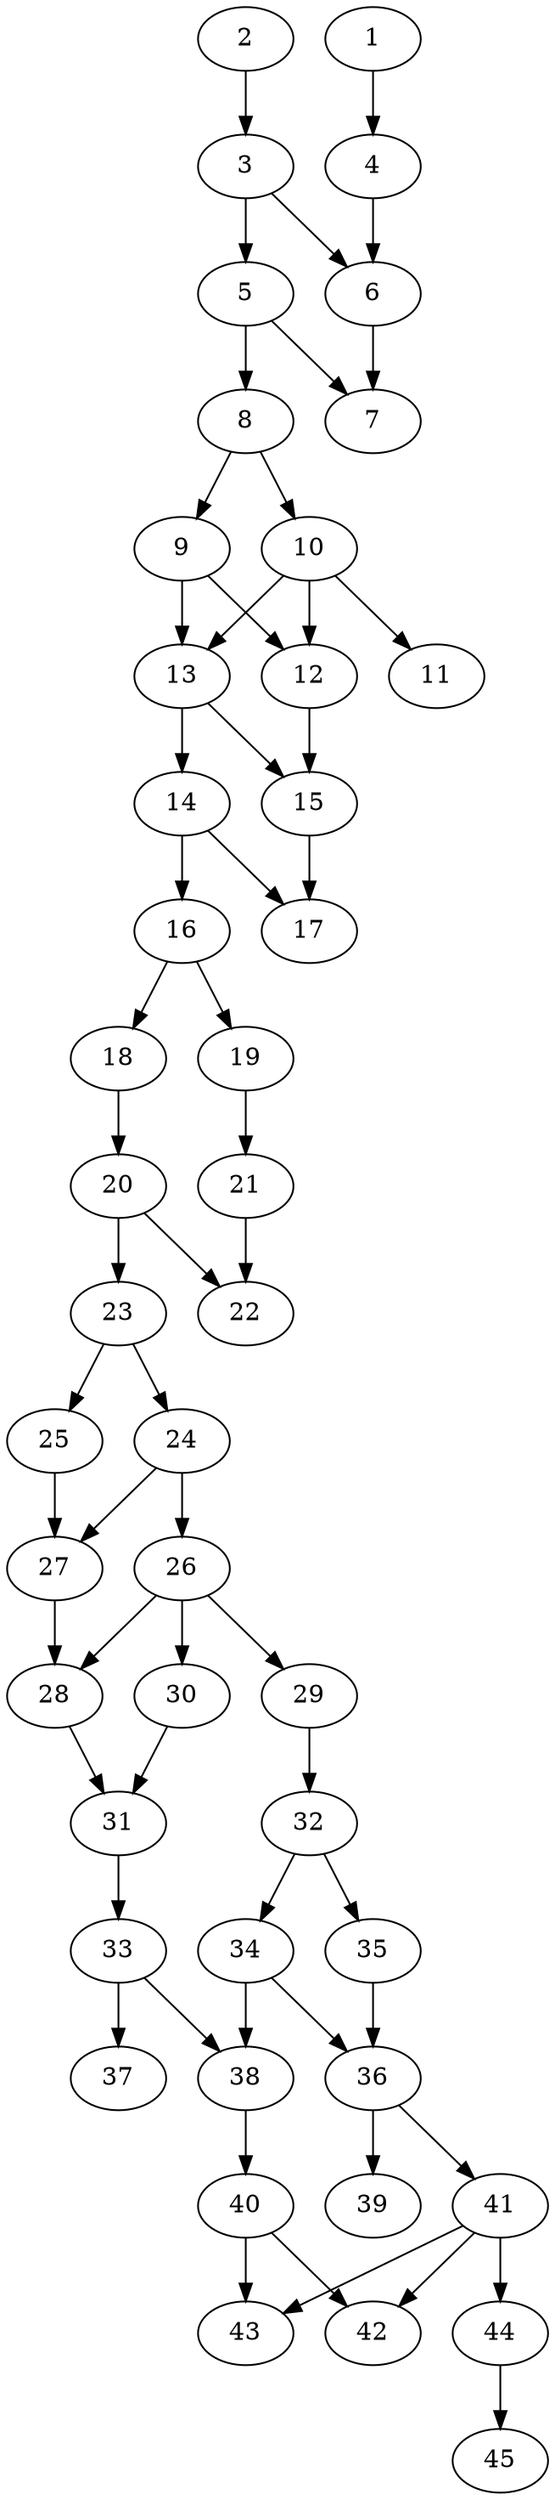 // DAG automatically generated by daggen at Thu Oct  3 14:07:24 2019
// ./daggen --dot -n 45 --ccr 0.4 --fat 0.3 --regular 0.7 --density 0.6 --mindata 5242880 --maxdata 52428800 
digraph G {
  1 [size="54599680", alpha="0.17", expect_size="21839872"] 
  1 -> 4 [size ="21839872"]
  2 [size="92989440", alpha="0.12", expect_size="37195776"] 
  2 -> 3 [size ="37195776"]
  3 [size="41251840", alpha="0.17", expect_size="16500736"] 
  3 -> 5 [size ="16500736"]
  3 -> 6 [size ="16500736"]
  4 [size="95464960", alpha="0.01", expect_size="38185984"] 
  4 -> 6 [size ="38185984"]
  5 [size="33044480", alpha="0.05", expect_size="13217792"] 
  5 -> 7 [size ="13217792"]
  5 -> 8 [size ="13217792"]
  6 [size="42501120", alpha="0.10", expect_size="17000448"] 
  6 -> 7 [size ="17000448"]
  7 [size="72028160", alpha="0.19", expect_size="28811264"] 
  8 [size="78579200", alpha="0.06", expect_size="31431680"] 
  8 -> 9 [size ="31431680"]
  8 -> 10 [size ="31431680"]
  9 [size="74554880", alpha="0.18", expect_size="29821952"] 
  9 -> 12 [size ="29821952"]
  9 -> 13 [size ="29821952"]
  10 [size="71984640", alpha="0.14", expect_size="28793856"] 
  10 -> 11 [size ="28793856"]
  10 -> 12 [size ="28793856"]
  10 -> 13 [size ="28793856"]
  11 [size="84262400", alpha="0.03", expect_size="33704960"] 
  12 [size="65126400", alpha="0.16", expect_size="26050560"] 
  12 -> 15 [size ="26050560"]
  13 [size="20083200", alpha="0.13", expect_size="8033280"] 
  13 -> 14 [size ="8033280"]
  13 -> 15 [size ="8033280"]
  14 [size="118115840", alpha="0.04", expect_size="47246336"] 
  14 -> 16 [size ="47246336"]
  14 -> 17 [size ="47246336"]
  15 [size="125112320", alpha="0.15", expect_size="50044928"] 
  15 -> 17 [size ="50044928"]
  16 [size="38691840", alpha="0.17", expect_size="15476736"] 
  16 -> 18 [size ="15476736"]
  16 -> 19 [size ="15476736"]
  17 [size="99648000", alpha="0.07", expect_size="39859200"] 
  18 [size="95846400", alpha="0.01", expect_size="38338560"] 
  18 -> 20 [size ="38338560"]
  19 [size="129185280", alpha="0.01", expect_size="51674112"] 
  19 -> 21 [size ="51674112"]
  20 [size="116904960", alpha="0.13", expect_size="46761984"] 
  20 -> 22 [size ="46761984"]
  20 -> 23 [size ="46761984"]
  21 [size="80599040", alpha="0.12", expect_size="32239616"] 
  21 -> 22 [size ="32239616"]
  22 [size="97472000", alpha="0.05", expect_size="38988800"] 
  23 [size="73382400", alpha="0.03", expect_size="29352960"] 
  23 -> 24 [size ="29352960"]
  23 -> 25 [size ="29352960"]
  24 [size="35010560", alpha="0.15", expect_size="14004224"] 
  24 -> 26 [size ="14004224"]
  24 -> 27 [size ="14004224"]
  25 [size="55759360", alpha="0.10", expect_size="22303744"] 
  25 -> 27 [size ="22303744"]
  26 [size="24568320", alpha="0.10", expect_size="9827328"] 
  26 -> 28 [size ="9827328"]
  26 -> 29 [size ="9827328"]
  26 -> 30 [size ="9827328"]
  27 [size="122529280", alpha="0.00", expect_size="49011712"] 
  27 -> 28 [size ="49011712"]
  28 [size="46817280", alpha="0.02", expect_size="18726912"] 
  28 -> 31 [size ="18726912"]
  29 [size="51087360", alpha="0.13", expect_size="20434944"] 
  29 -> 32 [size ="20434944"]
  30 [size="54310400", alpha="0.15", expect_size="21724160"] 
  30 -> 31 [size ="21724160"]
  31 [size="130944000", alpha="0.09", expect_size="52377600"] 
  31 -> 33 [size ="52377600"]
  32 [size="86556160", alpha="0.11", expect_size="34622464"] 
  32 -> 34 [size ="34622464"]
  32 -> 35 [size ="34622464"]
  33 [size="118993920", alpha="0.15", expect_size="47597568"] 
  33 -> 37 [size ="47597568"]
  33 -> 38 [size ="47597568"]
  34 [size="20477440", alpha="0.16", expect_size="8190976"] 
  34 -> 36 [size ="8190976"]
  34 -> 38 [size ="8190976"]
  35 [size="109288960", alpha="0.17", expect_size="43715584"] 
  35 -> 36 [size ="43715584"]
  36 [size="51476480", alpha="0.02", expect_size="20590592"] 
  36 -> 39 [size ="20590592"]
  36 -> 41 [size ="20590592"]
  37 [size="112363520", alpha="0.01", expect_size="44945408"] 
  38 [size="114944000", alpha="0.15", expect_size="45977600"] 
  38 -> 40 [size ="45977600"]
  39 [size="124689920", alpha="0.08", expect_size="49875968"] 
  40 [size="85086720", alpha="0.19", expect_size="34034688"] 
  40 -> 42 [size ="34034688"]
  40 -> 43 [size ="34034688"]
  41 [size="55014400", alpha="0.01", expect_size="22005760"] 
  41 -> 42 [size ="22005760"]
  41 -> 43 [size ="22005760"]
  41 -> 44 [size ="22005760"]
  42 [size="105625600", alpha="0.17", expect_size="42250240"] 
  43 [size="53017600", alpha="0.04", expect_size="21207040"] 
  44 [size="22126080", alpha="0.15", expect_size="8850432"] 
  44 -> 45 [size ="8850432"]
  45 [size="117964800", alpha="0.12", expect_size="47185920"] 
}
